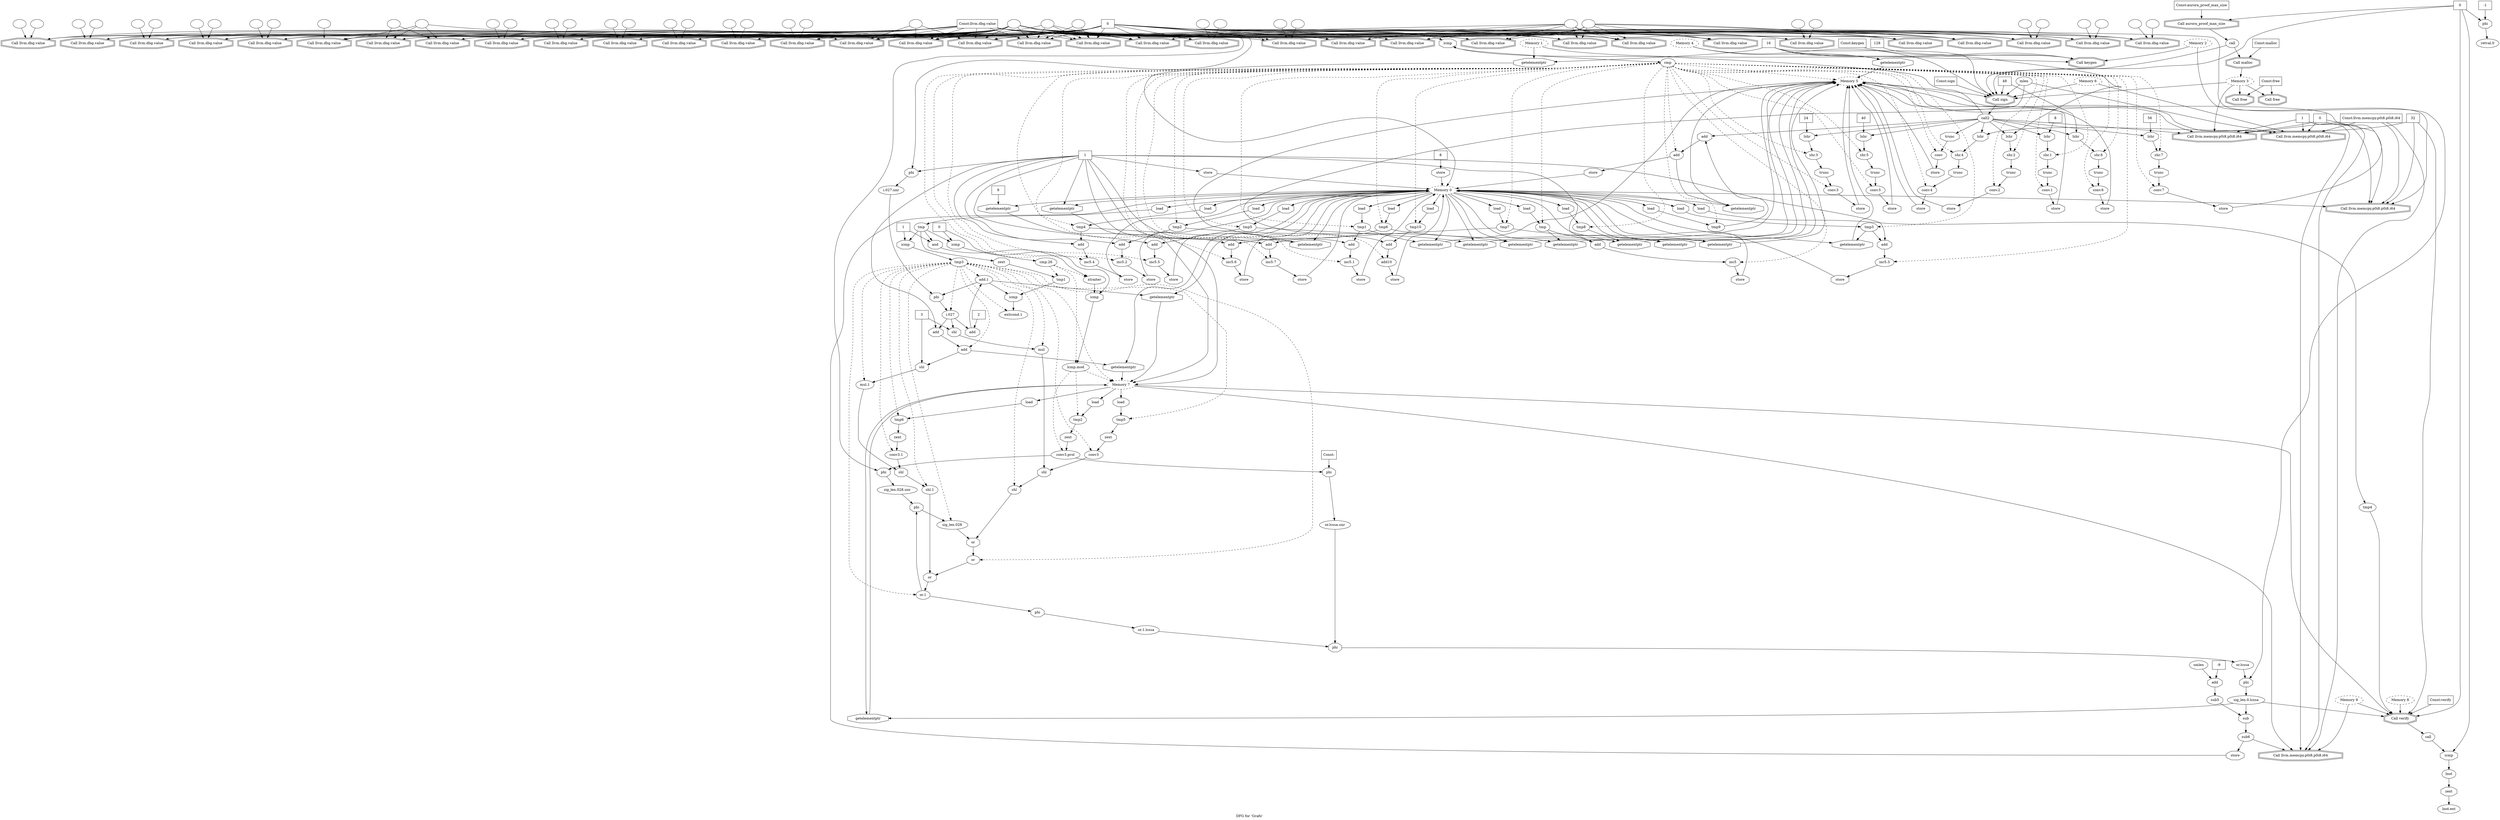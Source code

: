 digraph "DFG for 'Grafo'  "{
label="DFG for 'Grafo' ";
node_3[shape=ellipse,style=solid,label=""]
node_0[shape=doubleoctagon,style=solid,label="Call llvm.dbg.value"]
"node_3"->"node_0"
node_4[shape=ellipse,style=solid,label=""]
"node_4"->"node_0"
node_6[shape=doubleoctagon,style=solid,label="Call llvm.dbg.value"]
"node_4"->"node_6"
node_22[shape=doubleoctagon,style=solid,label="Call llvm.dbg.value"]
"node_4"->"node_22"
node_25[shape=doubleoctagon,style=solid,label="Call llvm.dbg.value"]
"node_4"->"node_25"
node_28[shape=doubleoctagon,style=solid,label="Call llvm.dbg.value"]
"node_4"->"node_28"
node_31[shape=doubleoctagon,style=solid,label="Call llvm.dbg.value"]
"node_4"->"node_31"
node_34[shape=doubleoctagon,style=solid,label="Call llvm.dbg.value"]
"node_4"->"node_34"
node_40[shape=doubleoctagon,style=solid,label="Call llvm.dbg.value"]
"node_4"->"node_40"
node_47[shape=doubleoctagon,style=solid,label="Call llvm.dbg.value"]
"node_4"->"node_47"
node_53[shape=doubleoctagon,style=solid,label="Call llvm.dbg.value"]
"node_4"->"node_53"
node_62[shape=doubleoctagon,style=solid,label="Call llvm.dbg.value"]
"node_4"->"node_62"
node_73[shape=doubleoctagon,style=solid,label="Call llvm.dbg.value"]
"node_4"->"node_73"
node_207[shape=doubleoctagon,style=solid,label="Call llvm.dbg.value"]
"node_4"->"node_207"
node_85[shape=doubleoctagon,style=solid,label="Call llvm.dbg.value"]
"node_4"->"node_85"
node_99[shape=doubleoctagon,style=solid,label="Call llvm.dbg.value"]
"node_4"->"node_99"
node_111[shape=doubleoctagon,style=solid,label="Call llvm.dbg.value"]
"node_4"->"node_111"
node_124[shape=doubleoctagon,style=solid,label="Call llvm.dbg.value"]
"node_4"->"node_124"
node_136[shape=doubleoctagon,style=solid,label="Call llvm.dbg.value"]
"node_4"->"node_136"
node_149[shape=doubleoctagon,style=solid,label="Call llvm.dbg.value"]
"node_4"->"node_149"
node_161[shape=doubleoctagon,style=solid,label="Call llvm.dbg.value"]
"node_4"->"node_161"
node_174[shape=doubleoctagon,style=solid,label="Call llvm.dbg.value"]
"node_4"->"node_174"
node_195[shape=doubleoctagon,style=solid,label="Call llvm.dbg.value"]
"node_4"->"node_195"
node_198[shape=doubleoctagon,style=solid,label="Call llvm.dbg.value"]
"node_4"->"node_198"
node_201[shape=doubleoctagon,style=solid,label="Call llvm.dbg.value"]
"node_4"->"node_201"
node_204[shape=doubleoctagon,style=solid,label="Call llvm.dbg.value"]
"node_4"->"node_204"
node_212[shape=doubleoctagon,style=solid,label="Call llvm.dbg.value"]
"node_4"->"node_212"
node_214[shape=doubleoctagon,style=solid,label="Call llvm.dbg.value"]
"node_4"->"node_214"
node_232[shape=doubleoctagon,style=solid,label="Call llvm.dbg.value"]
"node_4"->"node_232"
node_234[shape=doubleoctagon,style=solid,label="Call llvm.dbg.value"]
"node_4"->"node_234"
node_284[shape=doubleoctagon,style=solid,label="Call llvm.dbg.value"]
"node_4"->"node_284"
node_307[shape=doubleoctagon,style=solid,label="Call llvm.dbg.value"]
"node_4"->"node_307"
node_309[shape=doubleoctagon,style=solid,label="Call llvm.dbg.value"]
"node_4"->"node_309"
node_311[shape=doubleoctagon,style=solid,label="Call llvm.dbg.value"]
"node_4"->"node_311"
node_312[shape=doubleoctagon,style=solid,label="Call llvm.dbg.value"]
"node_4"->"node_312"
node_1[shape=ellipse,style=solid,label=""]
"node_1"->"node_0"
node_2[shape=box,style=solid,label="0"]
"node_2"->"node_0"
"node_2"->"node_6"
"node_2"->"node_22"
"node_2"->"node_25"
"node_2"->"node_28"
"node_2"->"node_31"
"node_2"->"node_34"
"node_2"->"node_40"
"node_2"->"node_47"
"node_2"->"node_53"
"node_2"->"node_62"
node_66[shape=octagon,style=solid,label="icmp"]
"node_2"->"node_66"
"node_2"->"node_73"
"node_2"->"node_207"
"node_2"->"node_85"
"node_2"->"node_99"
"node_2"->"node_111"
"node_2"->"node_124"
"node_2"->"node_136"
"node_2"->"node_149"
"node_2"->"node_161"
"node_2"->"node_174"
"node_2"->"node_195"
"node_2"->"node_198"
"node_2"->"node_201"
"node_2"->"node_204"
"node_2"->"node_212"
"node_2"->"node_214"
"node_2"->"node_232"
"node_2"->"node_234"
node_239[shape=octagon,style=solid,label="phi"]
"node_2"->"node_239"
node_241[shape=octagon,style=solid,label="phi"]
"node_2"->"node_241"
node_281[shape=octagon,style=solid,label="phi"]
"node_2"->"node_281"
"node_2"->"node_284"
"node_2"->"node_307"
"node_2"->"node_309"
"node_2"->"node_311"
"node_2"->"node_312"
node_5[shape=box,style=solid,label="Const:llvm.dbg.value"]
"node_5"->"node_0"
"node_5"->"node_6"
"node_5"->"node_22"
"node_5"->"node_25"
"node_5"->"node_28"
"node_5"->"node_31"
"node_5"->"node_34"
"node_5"->"node_40"
"node_5"->"node_47"
"node_5"->"node_53"
"node_5"->"node_62"
"node_5"->"node_73"
"node_5"->"node_207"
"node_5"->"node_85"
"node_5"->"node_99"
"node_5"->"node_111"
"node_5"->"node_124"
"node_5"->"node_136"
"node_5"->"node_149"
"node_5"->"node_161"
"node_5"->"node_174"
"node_5"->"node_195"
"node_5"->"node_198"
"node_5"->"node_201"
"node_5"->"node_204"
"node_5"->"node_212"
"node_5"->"node_214"
"node_5"->"node_232"
"node_5"->"node_234"
"node_5"->"node_284"
"node_5"->"node_307"
"node_5"->"node_309"
"node_5"->"node_311"
"node_5"->"node_312"
node_7[shape=ellipse,style=solid,label=""]
"node_7"->"node_6"
node_8[shape=ellipse,style=solid,label=""]
"node_8"->"node_6"
node_9[shape=doubleoctagon,style=solid,label="Call keygen"]
node_10[shape=box,style=solid,label="128"]
"node_10"->"node_9"
node_11[shape=ellipse,style=dashed,label="Memory 1"]
"node_11"->"node_9"
node_16[shape=octagon,style=solid,label="getelementptr"]
"node_11"->"node_16"
node_12[shape=box,style=solid,label="16"]
"node_12"->"node_9"
"node_12"->"node_16"
node_38[shape=octagon,style=solid,label="getelementptr"]
"node_12"->"node_38"
node_57[shape=doubleoctagon,style=solid,label="Call sign"]
"node_12"->"node_57"
node_101[shape=octagon,style=solid,label="lshr"]
"node_12"->"node_101"
node_13[shape=ellipse,style=dashed,label="Memory 2"]
"node_13"->"node_9"
node_17[shape=doubleoctagon,style=solid,label="Call llvm.memcpy.p0i8.p0i8.i64"]
"node_13"->"node_17"
node_14[shape=box,style=solid,label="Const:keygen"]
"node_14"->"node_9"
node_15[shape=ellipse,style=dashed,label="Memory 0"]
"node_15"->"node_17"
node_79[shape=octagon,style=solid,label="load"]
"node_15"->"node_79"
node_83[shape=octagon,style=solid,label="getelementptr"]
"node_15"->"node_83"
node_93[shape=octagon,style=solid,label="load"]
"node_15"->"node_93"
node_97[shape=octagon,style=solid,label="getelementptr"]
"node_15"->"node_97"
node_105[shape=octagon,style=solid,label="load"]
"node_15"->"node_105"
node_109[shape=octagon,style=solid,label="getelementptr"]
"node_15"->"node_109"
node_118[shape=octagon,style=solid,label="load"]
"node_15"->"node_118"
node_122[shape=octagon,style=solid,label="getelementptr"]
"node_15"->"node_122"
node_130[shape=octagon,style=solid,label="load"]
"node_15"->"node_130"
node_134[shape=octagon,style=solid,label="getelementptr"]
"node_15"->"node_134"
node_143[shape=octagon,style=solid,label="load"]
"node_15"->"node_143"
node_147[shape=octagon,style=solid,label="getelementptr"]
"node_15"->"node_147"
node_155[shape=octagon,style=solid,label="load"]
"node_15"->"node_155"
node_159[shape=octagon,style=solid,label="getelementptr"]
"node_15"->"node_159"
node_168[shape=octagon,style=solid,label="load"]
"node_15"->"node_168"
node_172[shape=octagon,style=solid,label="getelementptr"]
"node_15"->"node_172"
node_176[shape=octagon,style=solid,label="load"]
"node_15"->"node_176"
node_177[shape=octagon,style=solid,label="getelementptr"]
"node_15"->"node_177"
node_180[shape=octagon,style=solid,label="load"]
"node_15"->"node_180"
node_184[shape=octagon,style=solid,label="getelementptr"]
"node_15"->"node_184"
node_187[shape=octagon,style=solid,label="load"]
"node_15"->"node_187"
node_211[shape=octagon,style=solid,label="load"]
"node_15"->"node_211"
node_227[shape=octagon,style=solid,label="getelementptr"]
"node_15"->"node_227"
node_254[shape=octagon,style=solid,label="getelementptr"]
"node_15"->"node_254"
node_273[shape=octagon,style=solid,label="getelementptr"]
"node_15"->"node_273"
node_282[shape=octagon,style=solid,label="getelementptr"]
"node_15"->"node_282"
node_298[shape=octagon,style=solid,label="load"]
"node_15"->"node_298"
"node_16"->"node_15"
node_18[shape=box,style=solid,label="32"]
"node_18"->"node_17"
node_126[shape=octagon,style=solid,label="lshr"]
"node_18"->"node_126"
node_300[shape=doubleoctagon,style=solid,label="Call verify"]
"node_18"->"node_300"
node_19[shape=box,style=solid,label="1"]
"node_19"->"node_17"
node_178[shape=doubleoctagon,style=solid,label="Call llvm.memcpy.p0i8.p0i8.i64"]
"node_19"->"node_178"
node_185[shape=doubleoctagon,style=solid,label="Call llvm.memcpy.p0i8.p0i8.i64"]
"node_19"->"node_185"
node_295[shape=doubleoctagon,style=solid,label="Call llvm.memcpy.p0i8.p0i8.i64"]
"node_19"->"node_295"
node_20[shape=box,style=solid,label="0"]
"node_20"->"node_17"
"node_20"->"node_178"
"node_20"->"node_185"
"node_20"->"node_295"
node_21[shape=box,style=solid,label="Const:llvm.memcpy.p0i8.p0i8.i64"]
"node_21"->"node_17"
"node_21"->"node_178"
"node_21"->"node_185"
"node_21"->"node_295"
node_23[shape=ellipse,style=solid,label=""]
"node_23"->"node_22"
node_24[shape=ellipse,style=solid,label=""]
"node_24"->"node_22"
node_26[shape=ellipse,style=solid,label=""]
"node_26"->"node_25"
node_27[shape=ellipse,style=solid,label=""]
"node_27"->"node_25"
node_29[shape=ellipse,style=solid,label=""]
"node_29"->"node_28"
node_30[shape=ellipse,style=solid,label=""]
"node_30"->"node_28"
node_32[shape=ellipse,style=solid,label=""]
"node_32"->"node_31"
node_33[shape=ellipse,style=solid,label=""]
"node_33"->"node_31"
node_35[shape=ellipse,style=solid,label=""]
"node_35"->"node_34"
node_36[shape=ellipse,style=solid,label=""]
"node_36"->"node_34"
node_37[shape=ellipse,style=dashed,label="Memory 5"]
"node_37"->"node_57"
"node_37"->"node_178"
"node_37"->"node_185"
"node_38"->"node_37"
node_39[shape=ellipse,style=dashed,label="Memory 4"]
"node_39"->"node_38"
"node_39"->"node_57"
node_41[shape=ellipse,style=solid,label=""]
"node_41"->"node_40"
node_42[shape=ellipse,style=solid,label=""]
"node_42"->"node_40"
node_43[shape=ellipse,style=solid,label="call"]
node_51[shape=doubleoctagon,style=solid,label="Call malloc"]
"node_43"->"node_51"
"node_43"->"node_57"
node_44[shape=doubleoctagon,style=solid,label="Call aurora_proof_max_size"]
"node_44"->"node_43"
node_45[shape=box,style=solid,label="0"]
"node_45"->"node_44"
"node_45"->"node_57"
node_193[shape=octagon,style=solid,label="phi"]
"node_45"->"node_193"
"node_45"->"node_300"
node_304[shape=octagon,style=solid,label="icmp"]
"node_45"->"node_304"
node_46[shape=box,style=solid,label="Const:aurora_proof_max_size"]
"node_46"->"node_44"
node_48[shape=ellipse,style=solid,label=""]
"node_48"->"node_47"
node_49[shape=ellipse,style=solid,label=""]
"node_49"->"node_47"
node_50[shape=ellipse,style=dashed,label="Memory 3"]
"node_50"->"node_57"
node_67[shape=doubleoctagon,style=solid,label="Call free"]
"node_50"->"node_67"
node_191[shape=doubleoctagon,style=solid,label="Call free"]
"node_50"->"node_191"
"node_50"->"node_178"
"node_51"->"node_50"
node_52[shape=box,style=solid,label="Const:malloc"]
"node_52"->"node_51"
node_54[shape=ellipse,style=solid,label=""]
"node_54"->"node_53"
node_55[shape=ellipse,style=solid,label=""]
"node_55"->"node_53"
node_56[shape=ellipse,style=solid,label="call2"]
"node_56"->"node_66"
node_77[shape=octagon,style=solid,label="trunc"]
"node_56"->"node_77"
node_88[shape=octagon,style=solid,label="lshr"]
"node_56"->"node_88"
"node_56"->"node_101"
node_113[shape=octagon,style=solid,label="lshr"]
"node_56"->"node_113"
"node_56"->"node_126"
node_138[shape=octagon,style=solid,label="lshr"]
"node_56"->"node_138"
node_151[shape=octagon,style=solid,label="lshr"]
"node_56"->"node_151"
node_163[shape=octagon,style=solid,label="lshr"]
"node_56"->"node_163"
"node_56"->"node_178"
node_182[shape=octagon,style=solid,label="add"]
"node_56"->"node_182"
"node_57"->"node_56"
node_58[shape=box,style=solid,label="48"]
"node_58"->"node_57"
"node_58"->"node_151"
node_59[shape=ellipse,style=dashed,label="Memory 6"]
"node_59"->"node_57"
"node_59"->"node_185"
node_60[shape=ellipse,style=solid,label="mlen"]
"node_60"->"node_57"
"node_60"->"node_185"
node_189[shape=octagon,style=solid,label="add"]
"node_60"->"node_189"
node_61[shape=box,style=solid,label="Const:sign"]
"node_61"->"node_57"
node_63[shape=ellipse,style=solid,label=""]
"node_63"->"node_62"
node_64[shape=ellipse,style=solid,label=""]
"node_64"->"node_62"
node_65[shape=ellipse,style=solid,label="cmp"]
"node_65"->"node_37" [style=dashed]
node_76[shape=ellipse,style=solid,label="conv"]
"node_65"->"node_76" [style=dashed]
node_78[shape=ellipse,style=solid,label="tmp"]
"node_65"->"node_78" [style=dashed]
node_80[shape=ellipse,style=solid,label="inc5"]
"node_65"->"node_80" [style=dashed]
node_87[shape=ellipse,style=solid,label="shr.1"]
"node_65"->"node_87" [style=dashed]
node_90[shape=ellipse,style=solid,label="conv.1"]
"node_65"->"node_90" [style=dashed]
node_92[shape=ellipse,style=solid,label="tmp1"]
"node_65"->"node_92" [style=dashed]
node_94[shape=ellipse,style=solid,label="inc5.1"]
"node_65"->"node_94" [style=dashed]
node_100[shape=ellipse,style=solid,label="shr.2"]
"node_65"->"node_100" [style=dashed]
node_102[shape=ellipse,style=solid,label="conv.2"]
"node_65"->"node_102" [style=dashed]
node_104[shape=ellipse,style=solid,label="tmp2"]
"node_65"->"node_104" [style=dashed]
node_106[shape=ellipse,style=solid,label="inc5.2"]
"node_65"->"node_106" [style=dashed]
node_112[shape=ellipse,style=solid,label="shr.3"]
"node_65"->"node_112" [style=dashed]
node_115[shape=ellipse,style=solid,label="conv.3"]
"node_65"->"node_115" [style=dashed]
node_117[shape=ellipse,style=solid,label="tmp3"]
"node_65"->"node_117" [style=dashed]
node_119[shape=ellipse,style=solid,label="inc5.3"]
"node_65"->"node_119" [style=dashed]
node_125[shape=ellipse,style=solid,label="shr.4"]
"node_65"->"node_125" [style=dashed]
node_127[shape=ellipse,style=solid,label="conv.4"]
"node_65"->"node_127" [style=dashed]
node_129[shape=ellipse,style=solid,label="tmp4"]
"node_65"->"node_129" [style=dashed]
node_131[shape=ellipse,style=solid,label="inc5.4"]
"node_65"->"node_131" [style=dashed]
node_137[shape=ellipse,style=solid,label="shr.5"]
"node_65"->"node_137" [style=dashed]
node_140[shape=ellipse,style=solid,label="conv.5"]
"node_65"->"node_140" [style=dashed]
node_142[shape=ellipse,style=solid,label="tmp5"]
"node_65"->"node_142" [style=dashed]
node_144[shape=ellipse,style=solid,label="inc5.5"]
"node_65"->"node_144" [style=dashed]
node_150[shape=ellipse,style=solid,label="shr.6"]
"node_65"->"node_150" [style=dashed]
node_152[shape=ellipse,style=solid,label="conv.6"]
"node_65"->"node_152" [style=dashed]
node_154[shape=ellipse,style=solid,label="tmp6"]
"node_65"->"node_154" [style=dashed]
node_156[shape=ellipse,style=solid,label="inc5.6"]
"node_65"->"node_156" [style=dashed]
node_162[shape=ellipse,style=solid,label="shr.7"]
"node_65"->"node_162" [style=dashed]
node_165[shape=ellipse,style=solid,label="conv.7"]
"node_65"->"node_165" [style=dashed]
node_167[shape=ellipse,style=solid,label="tmp7"]
"node_65"->"node_167" [style=dashed]
node_169[shape=ellipse,style=solid,label="inc5.7"]
"node_65"->"node_169" [style=dashed]
node_175[shape=ellipse,style=solid,label="tmp8"]
"node_65"->"node_175" [style=dashed]
node_179[shape=ellipse,style=solid,label="tmp9"]
"node_65"->"node_179" [style=dashed]
node_181[shape=ellipse,style=solid,label="add"]
"node_65"->"node_181" [style=dashed]
node_186[shape=ellipse,style=solid,label="tmp10"]
"node_65"->"node_186" [style=dashed]
node_188[shape=ellipse,style=solid,label="add10"]
"node_65"->"node_188" [style=dashed]
"node_66"->"node_65"
node_68[shape=box,style=solid,label="Const:free"]
"node_68"->"node_67"
"node_68"->"node_191"
node_69[shape=octagon,style=solid,label="store"]
"node_69"->"node_15"
node_70[shape=box,style=solid,label="1"]
"node_70"->"node_69"
node_81[shape=octagon,style=solid,label="add"]
"node_70"->"node_81"
node_95[shape=octagon,style=solid,label="add"]
"node_70"->"node_95"
node_107[shape=octagon,style=solid,label="add"]
"node_70"->"node_107"
node_120[shape=octagon,style=solid,label="add"]
"node_70"->"node_120"
node_132[shape=octagon,style=solid,label="add"]
"node_70"->"node_132"
node_145[shape=octagon,style=solid,label="add"]
"node_70"->"node_145"
node_157[shape=octagon,style=solid,label="add"]
"node_70"->"node_157"
node_170[shape=octagon,style=solid,label="add"]
"node_70"->"node_170"
"node_70"->"node_227"
"node_70"->"node_241"
node_263[shape=octagon,style=solid,label="add"]
"node_70"->"node_263"
node_71[shape=octagon,style=solid,label="store"]
"node_71"->"node_15"
node_72[shape=box,style=solid,label="8"]
"node_72"->"node_71"
node_74[shape=ellipse,style=solid,label=""]
"node_74"->"node_73"
"node_74"->"node_212"
"node_74"->"node_214"
node_75[shape=ellipse,style=solid,label=""]
"node_75"->"node_73"
"node_75"->"node_85"
"node_75"->"node_99"
"node_75"->"node_111"
"node_75"->"node_124"
"node_75"->"node_136"
"node_75"->"node_149"
"node_75"->"node_161"
"node_75"->"node_174"
node_84[shape=octagon,style=solid,label="store"]
"node_76"->"node_84"
"node_77"->"node_76"
"node_78"->"node_81"
"node_78"->"node_83"
node_206[shape=ellipse,style=solid,label=""]
"node_206"->"node_204"
node_208[shape=ellipse,style=solid,label=""]
"node_208"->"node_207"
node_209[shape=ellipse,style=solid,label=""]
"node_209"->"node_207"
"node_79"->"node_78"
node_82[shape=octagon,style=solid,label="store"]
"node_80"->"node_82"
"node_81"->"node_80"
"node_82"->"node_15"
"node_83"->"node_37"
"node_84"->"node_37"
node_86[shape=ellipse,style=solid,label=""]
"node_86"->"node_85"
"node_86"->"node_99"
"node_86"->"node_111"
"node_86"->"node_124"
"node_86"->"node_136"
"node_86"->"node_149"
"node_86"->"node_161"
"node_86"->"node_174"
"node_86"->"node_234"
node_91[shape=octagon,style=solid,label="trunc"]
"node_87"->"node_91"
"node_88"->"node_87"
node_89[shape=box,style=solid,label="8"]
"node_89"->"node_88"
node_98[shape=octagon,style=solid,label="store"]
"node_90"->"node_98"
"node_91"->"node_90"
"node_92"->"node_95"
"node_92"->"node_97"
"node_93"->"node_92"
node_96[shape=octagon,style=solid,label="store"]
"node_94"->"node_96"
"node_95"->"node_94"
"node_96"->"node_15"
"node_97"->"node_37"
"node_98"->"node_37"
node_103[shape=octagon,style=solid,label="trunc"]
"node_100"->"node_103"
"node_101"->"node_100"
node_110[shape=octagon,style=solid,label="store"]
"node_102"->"node_110"
"node_103"->"node_102"
"node_104"->"node_107"
"node_104"->"node_109"
"node_105"->"node_104"
node_108[shape=octagon,style=solid,label="store"]
"node_106"->"node_108"
"node_107"->"node_106"
"node_108"->"node_15"
"node_109"->"node_37"
"node_110"->"node_37"
node_116[shape=octagon,style=solid,label="trunc"]
"node_112"->"node_116"
"node_113"->"node_112"
node_114[shape=box,style=solid,label="24"]
"node_114"->"node_113"
node_123[shape=octagon,style=solid,label="store"]
"node_115"->"node_123"
"node_116"->"node_115"
node_190[shape=octagon,style=solid,label="store"]
"node_190"->"node_15"
node_192[shape=ellipse,style=solid,label="retval.0"]
"node_193"->"node_192"
node_194[shape=box,style=solid,label="-1"]
"node_194"->"node_193"
"node_117"->"node_120"
"node_117"->"node_122"
"node_118"->"node_117"
node_121[shape=octagon,style=solid,label="store"]
"node_119"->"node_121"
"node_120"->"node_119"
"node_121"->"node_15"
"node_122"->"node_37"
"node_123"->"node_37"
node_128[shape=octagon,style=solid,label="trunc"]
"node_125"->"node_128"
"node_126"->"node_125"
node_135[shape=octagon,style=solid,label="store"]
"node_127"->"node_135"
"node_128"->"node_127"
"node_129"->"node_132"
"node_129"->"node_134"
"node_130"->"node_129"
node_133[shape=octagon,style=solid,label="store"]
"node_131"->"node_133"
"node_132"->"node_131"
"node_133"->"node_15"
"node_134"->"node_37"
"node_135"->"node_37"
node_141[shape=octagon,style=solid,label="trunc"]
"node_137"->"node_141"
"node_138"->"node_137"
node_139[shape=box,style=solid,label="40"]
"node_139"->"node_138"
node_148[shape=octagon,style=solid,label="store"]
"node_140"->"node_148"
"node_141"->"node_140"
"node_142"->"node_145"
"node_142"->"node_147"
"node_143"->"node_142"
node_146[shape=octagon,style=solid,label="store"]
"node_144"->"node_146"
"node_145"->"node_144"
"node_146"->"node_15"
"node_147"->"node_37"
"node_148"->"node_37"
node_153[shape=octagon,style=solid,label="trunc"]
"node_150"->"node_153"
"node_151"->"node_150"
node_160[shape=octagon,style=solid,label="store"]
"node_152"->"node_160"
"node_153"->"node_152"
"node_154"->"node_157"
"node_154"->"node_159"
"node_155"->"node_154"
node_158[shape=octagon,style=solid,label="store"]
"node_156"->"node_158"
"node_157"->"node_156"
"node_158"->"node_15"
"node_159"->"node_37"
"node_160"->"node_37"
node_166[shape=octagon,style=solid,label="trunc"]
"node_162"->"node_166"
"node_163"->"node_162"
node_164[shape=box,style=solid,label="56"]
"node_164"->"node_163"
node_173[shape=octagon,style=solid,label="store"]
"node_165"->"node_173"
"node_166"->"node_165"
"node_167"->"node_170"
"node_167"->"node_172"
"node_168"->"node_167"
node_171[shape=octagon,style=solid,label="store"]
"node_169"->"node_171"
"node_170"->"node_169"
"node_171"->"node_15"
"node_172"->"node_37"
"node_173"->"node_37"
"node_175"->"node_177"
"node_176"->"node_175"
"node_177"->"node_37"
"node_179"->"node_182"
"node_180"->"node_179"
node_183[shape=octagon,style=solid,label="store"]
"node_181"->"node_183"
"node_181"->"node_184"
"node_182"->"node_181"
"node_183"->"node_15"
"node_184"->"node_37"
"node_186"->"node_189"
"node_187"->"node_186"
"node_188"->"node_190"
"node_189"->"node_188"
node_196[shape=ellipse,style=solid,label=""]
"node_196"->"node_195"
node_197[shape=ellipse,style=solid,label=""]
"node_197"->"node_195"
node_199[shape=ellipse,style=solid,label=""]
"node_199"->"node_198"
node_200[shape=ellipse,style=solid,label=""]
"node_200"->"node_198"
node_202[shape=ellipse,style=solid,label=""]
"node_202"->"node_201"
node_203[shape=ellipse,style=solid,label=""]
"node_203"->"node_201"
node_205[shape=ellipse,style=solid,label=""]
"node_205"->"node_204"
node_210[shape=ellipse,style=solid,label="tmp"]
node_217[shape=octagon,style=solid,label="icmp"]
"node_210"->"node_217"
node_220[shape=octagon,style=solid,label="zext"]
"node_210"->"node_220"
node_222[shape=octagon,style=solid,label="and"]
"node_210"->"node_222"
node_243[shape=octagon,style=solid,label="icmp"]
"node_210"->"node_243"
"node_211"->"node_210"
node_213[shape=ellipse,style=solid,label=""]
"node_213"->"node_212"
"node_213"->"node_232"
"node_213"->"node_307"
"node_213"->"node_311"
node_215[shape=ellipse,style=solid,label=""]
"node_215"->"node_214"
"node_215"->"node_234"
"node_215"->"node_309"
"node_215"->"node_312"
node_216[shape=ellipse,style=solid,label="cmp.26"]
node_219[shape=ellipse,style=solid,label="tmp1"]
"node_216"->"node_219" [style=dashed]
node_221[shape=ellipse,style=solid,label="xtraiter"]
"node_216"->"node_221" [style=dashed]
node_224[shape=ellipse,style=solid,label="lcmp.mod"]
"node_216"->"node_224" [style=dashed]
"node_217"->"node_216"
node_218[shape=box,style=solid,label="0"]
"node_218"->"node_217"
node_225[shape=octagon,style=solid,label="icmp"]
"node_218"->"node_225"
node_314[shape=octagon,style=solid,label="icmp"]
"node_219"->"node_314"
"node_220"->"node_219"
"node_221"->"node_225"
"node_222"->"node_221"
node_223[shape=box,style=solid,label="1"]
"node_223"->"node_222"
"node_223"->"node_243"
node_226[shape=ellipse,style=dashed,label="Memory 7"]
"node_224"->"node_226" [style=dashed]
node_228[shape=ellipse,style=solid,label="tmp2"]
"node_224"->"node_228" [style=dashed]
node_230[shape=ellipse,style=solid,label="conv3.prol"]
"node_224"->"node_230" [style=dashed]
"node_225"->"node_224"
node_229[shape=octagon,style=solid,label="load"]
"node_226"->"node_229"
node_253[shape=octagon,style=solid,label="load"]
"node_226"->"node_253"
node_272[shape=octagon,style=solid,label="load"]
"node_226"->"node_272"
node_294[shape=octagon,style=solid,label="getelementptr"]
"node_226"->"node_294"
"node_226"->"node_295"
"node_226"->"node_300"
"node_227"->"node_226"
node_231[shape=octagon,style=solid,label="zext"]
"node_228"->"node_231"
"node_229"->"node_228"
node_236[shape=octagon,style=solid,label="phi"]
"node_230"->"node_236"
"node_230"->"node_239"
"node_231"->"node_230"
node_233[shape=ellipse,style=solid,label=""]
"node_233"->"node_232"
node_235[shape=ellipse,style=solid,label="or.lcssa.unr"]
node_279[shape=octagon,style=solid,label="phi"]
"node_235"->"node_279"
"node_236"->"node_235"
node_237[shape=box,style=solid,label="Const:"]
"node_237"->"node_236"
node_238[shape=ellipse,style=solid,label="sig_len.028.unr"]
node_277[shape=octagon,style=solid,label="phi"]
"node_238"->"node_277"
"node_239"->"node_238"
node_240[shape=ellipse,style=solid,label="i.027.unr"]
node_258[shape=octagon,style=solid,label="phi"]
"node_240"->"node_258"
"node_241"->"node_240"
node_242[shape=ellipse,style=solid,label="tmp3"]
"node_242"->"node_226" [style=dashed]
node_246[shape=ellipse,style=solid,label="or.1"]
"node_242"->"node_246" [style=dashed]
node_248[shape=ellipse,style=solid,label="shl.1"]
"node_242"->"node_248" [style=dashed]
node_250[shape=ellipse,style=solid,label="conv3.1"]
"node_242"->"node_250" [style=dashed]
node_252[shape=ellipse,style=solid,label="tmp6"]
"node_242"->"node_252" [style=dashed]
node_255[shape=ellipse,style=solid,label="add.1"]
"node_242"->"node_255" [style=dashed]
node_257[shape=ellipse,style=solid,label="i.027"]
"node_242"->"node_257" [style=dashed]
node_260[shape=ellipse,style=solid,label="mul.1"]
"node_242"->"node_260" [style=dashed]
node_262[shape=ellipse,style=solid,label="add"]
"node_242"->"node_262" [style=dashed]
node_265[shape=ellipse,style=solid,label="or"]
"node_242"->"node_265" [style=dashed]
node_267[shape=ellipse,style=solid,label="shl"]
"node_242"->"node_267" [style=dashed]
node_269[shape=ellipse,style=solid,label="conv3"]
"node_242"->"node_269" [style=dashed]
node_271[shape=ellipse,style=solid,label="tmp5"]
"node_242"->"node_271" [style=dashed]
node_274[shape=ellipse,style=solid,label="mul"]
"node_242"->"node_274" [style=dashed]
node_276[shape=ellipse,style=solid,label="sig_len.028"]
"node_242"->"node_276" [style=dashed]
node_313[shape=ellipse,style=solid,label="exitcond.1"]
"node_242"->"node_313" [style=dashed]
"node_243"->"node_242"
node_244[shape=ellipse,style=solid,label="or.1.lcssa"]
"node_244"->"node_279"
node_245[shape=octagon,style=solid,label="phi"]
"node_245"->"node_244"
"node_246"->"node_245"
"node_246"->"node_277"
node_247[shape=octagon,style=solid,label="or"]
"node_247"->"node_246"
"node_248"->"node_247"
node_249[shape=octagon,style=solid,label="shl"]
"node_249"->"node_248"
"node_250"->"node_249"
node_251[shape=octagon,style=solid,label="zext"]
"node_251"->"node_250"
"node_252"->"node_251"
"node_253"->"node_252"
"node_254"->"node_226"
"node_255"->"node_254"
"node_255"->"node_258"
"node_255"->"node_314"
node_256[shape=octagon,style=solid,label="add"]
"node_256"->"node_255"
"node_257"->"node_256"
"node_257"->"node_263"
node_275[shape=octagon,style=solid,label="shl"]
"node_257"->"node_275"
"node_258"->"node_257"
node_259[shape=box,style=solid,label="2"]
"node_259"->"node_256"
"node_260"->"node_249"
node_261[shape=octagon,style=solid,label="shl"]
"node_261"->"node_260"
"node_262"->"node_261"
"node_262"->"node_273"
"node_263"->"node_262"
node_264[shape=box,style=solid,label="3"]
"node_264"->"node_261"
"node_264"->"node_275"
"node_265"->"node_247"
node_266[shape=octagon,style=solid,label="or"]
"node_266"->"node_265"
"node_267"->"node_266"
node_268[shape=octagon,style=solid,label="shl"]
"node_268"->"node_267"
"node_269"->"node_268"
node_270[shape=octagon,style=solid,label="zext"]
"node_270"->"node_269"
"node_271"->"node_270"
"node_272"->"node_271"
"node_273"->"node_226"
"node_274"->"node_268"
"node_275"->"node_274"
"node_276"->"node_266"
"node_277"->"node_276"
node_278[shape=ellipse,style=solid,label="or.lcssa"]
"node_278"->"node_281"
"node_279"->"node_278"
node_280[shape=ellipse,style=solid,label="sig_len.0.lcssa"]
node_292[shape=octagon,style=solid,label="sub"]
"node_280"->"node_292"
"node_280"->"node_294"
"node_280"->"node_300"
"node_281"->"node_280"
"node_282"->"node_226"
node_283[shape=box,style=solid,label="9"]
"node_283"->"node_282"
node_285[shape=ellipse,style=solid,label=""]
"node_285"->"node_284"
node_286[shape=ellipse,style=solid,label=""]
"node_286"->"node_284"
node_287[shape=ellipse,style=solid,label="sub5"]
"node_287"->"node_292"
node_288[shape=octagon,style=solid,label="add"]
"node_288"->"node_287"
node_289[shape=ellipse,style=solid,label="smlen"]
"node_289"->"node_288"
node_290[shape=box,style=solid,label="-9"]
"node_290"->"node_288"
node_291[shape=ellipse,style=solid,label="sub6"]
node_293[shape=octagon,style=solid,label="store"]
"node_291"->"node_293"
"node_291"->"node_295"
"node_292"->"node_291"
"node_293"->"node_15"
"node_294"->"node_226"
node_296[shape=ellipse,style=dashed,label="Memory 9"]
"node_296"->"node_295"
"node_296"->"node_300"
node_297[shape=ellipse,style=solid,label="tmp4"]
"node_297"->"node_300"
"node_298"->"node_297"
node_299[shape=ellipse,style=solid,label="call"]
"node_299"->"node_304"
"node_300"->"node_299"
node_301[shape=ellipse,style=dashed,label="Memory 8"]
"node_301"->"node_300"
node_302[shape=box,style=solid,label="Const:verify"]
"node_302"->"node_300"
node_303[shape=ellipse,style=solid,label="lnot"]
node_306[shape=octagon,style=solid,label="zext"]
"node_303"->"node_306"
"node_304"->"node_303"
node_305[shape=ellipse,style=solid,label="lnot.ext"]
"node_306"->"node_305"
node_308[shape=ellipse,style=solid,label=""]
"node_308"->"node_307"
"node_308"->"node_311"
node_310[shape=ellipse,style=solid,label=""]
"node_310"->"node_309"
"node_310"->"node_312"
"node_314"->"node_313"
}

